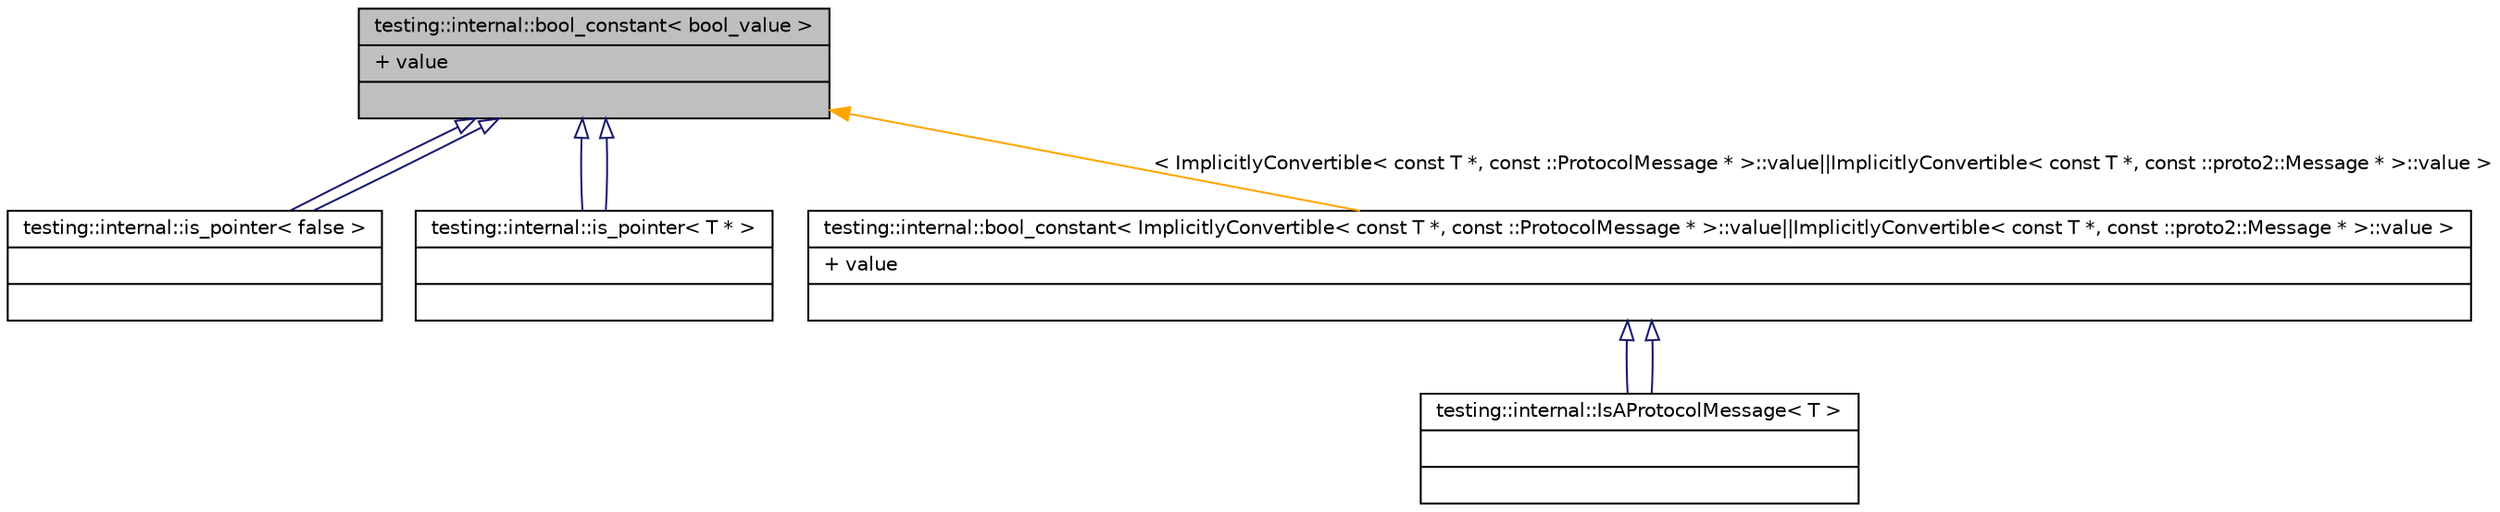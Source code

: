 digraph G
{
  edge [fontname="Helvetica",fontsize="10",labelfontname="Helvetica",labelfontsize="10"];
  node [fontname="Helvetica",fontsize="10",shape=record];
  Node1 [label="{testing::internal::bool_constant\< bool_value \>\n|+ value\l|}",height=0.2,width=0.4,color="black", fillcolor="grey75", style="filled" fontcolor="black"];
  Node1 -> Node2 [dir="back",color="midnightblue",fontsize="10",style="solid",arrowtail="onormal",fontname="Helvetica"];
  Node2 [label="{testing::internal::is_pointer\< false \>\n||}",height=0.2,width=0.4,color="black", fillcolor="white", style="filled",URL="$structtesting_1_1internal_1_1is__pointer.html"];
  Node1 -> Node2 [dir="back",color="midnightblue",fontsize="10",style="solid",arrowtail="onormal",fontname="Helvetica"];
  Node1 -> Node3 [dir="back",color="midnightblue",fontsize="10",style="solid",arrowtail="onormal",fontname="Helvetica"];
  Node3 [label="{testing::internal::is_pointer\< T * \>\n||}",height=0.2,width=0.4,color="black", fillcolor="white", style="filled",URL="$structtesting_1_1internal_1_1is__pointer_3_01T_01_5_01_4.html"];
  Node1 -> Node3 [dir="back",color="midnightblue",fontsize="10",style="solid",arrowtail="onormal",fontname="Helvetica"];
  Node1 -> Node4 [dir="back",color="orange",fontsize="10",style="solid",label=" \< ImplicitlyConvertible\< const T *, const ::ProtocolMessage * \>::value\|\|ImplicitlyConvertible\< const T *, const ::proto2::Message * \>::value \>" ,fontname="Helvetica"];
  Node4 [label="{testing::internal::bool_constant\< ImplicitlyConvertible\< const T *, const ::ProtocolMessage * \>::value\|\|ImplicitlyConvertible\< const T *, const ::proto2::Message * \>::value \>\n|+ value\l|}",height=0.2,width=0.4,color="black", fillcolor="white", style="filled",URL="$structtesting_1_1internal_1_1bool__constant.html"];
  Node4 -> Node5 [dir="back",color="midnightblue",fontsize="10",style="solid",arrowtail="onormal",fontname="Helvetica"];
  Node5 [label="{testing::internal::IsAProtocolMessage\< T \>\n||}",height=0.2,width=0.4,color="black", fillcolor="white", style="filled",URL="$structtesting_1_1internal_1_1IsAProtocolMessage.html"];
  Node4 -> Node5 [dir="back",color="midnightblue",fontsize="10",style="solid",arrowtail="onormal",fontname="Helvetica"];
}
